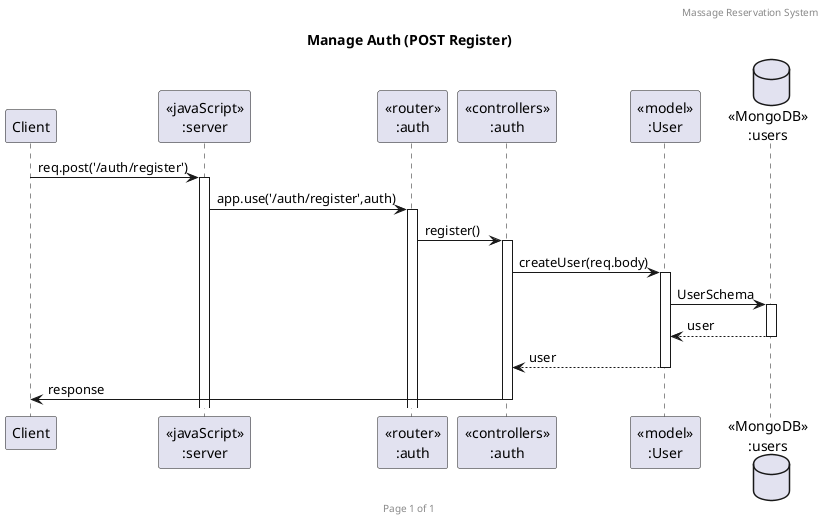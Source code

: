 @startuml Manage Auth (POST Register)

header Massage Reservation System
footer Page %page% of %lastpage%
title "Manage Auth (POST Register)"

participant "Client" as client
participant "<<javaScript>>\n:server" as server
participant "<<router>>\n:auth" as routerAuth
participant "<<controllers>>\n:auth" as controllersAuth
participant "<<model>>\n:User" as modelUser
database "<<MongoDB>>\n:users" as UsersDatabase

client->server ++:req.post('/auth/register')
server->routerAuth ++:app.use('/auth/register',auth)
routerAuth -> controllersAuth ++:register()
controllersAuth->modelUser ++:createUser(req.body)
modelUser ->UsersDatabase ++: UserSchema
UsersDatabase --> modelUser --: user
controllersAuth <-- modelUser --:user
controllersAuth->client --:response

@enduml
